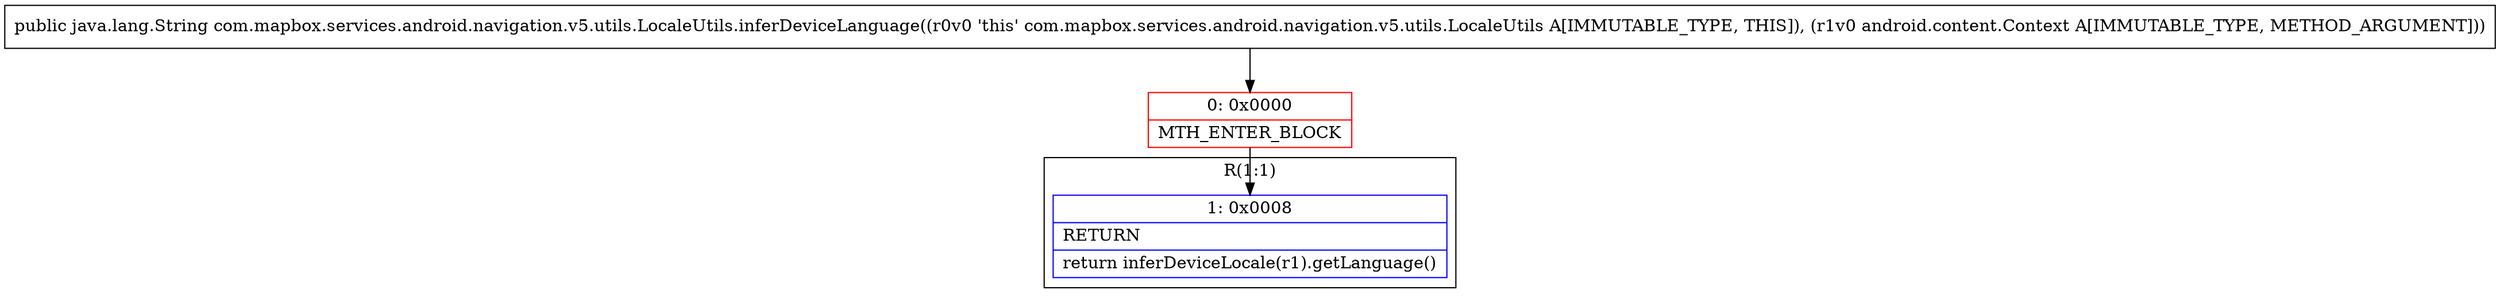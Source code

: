 digraph "CFG forcom.mapbox.services.android.navigation.v5.utils.LocaleUtils.inferDeviceLanguage(Landroid\/content\/Context;)Ljava\/lang\/String;" {
subgraph cluster_Region_1930686802 {
label = "R(1:1)";
node [shape=record,color=blue];
Node_1 [shape=record,label="{1\:\ 0x0008|RETURN\l|return inferDeviceLocale(r1).getLanguage()\l}"];
}
Node_0 [shape=record,color=red,label="{0\:\ 0x0000|MTH_ENTER_BLOCK\l}"];
MethodNode[shape=record,label="{public java.lang.String com.mapbox.services.android.navigation.v5.utils.LocaleUtils.inferDeviceLanguage((r0v0 'this' com.mapbox.services.android.navigation.v5.utils.LocaleUtils A[IMMUTABLE_TYPE, THIS]), (r1v0 android.content.Context A[IMMUTABLE_TYPE, METHOD_ARGUMENT])) }"];
MethodNode -> Node_0;
Node_0 -> Node_1;
}

